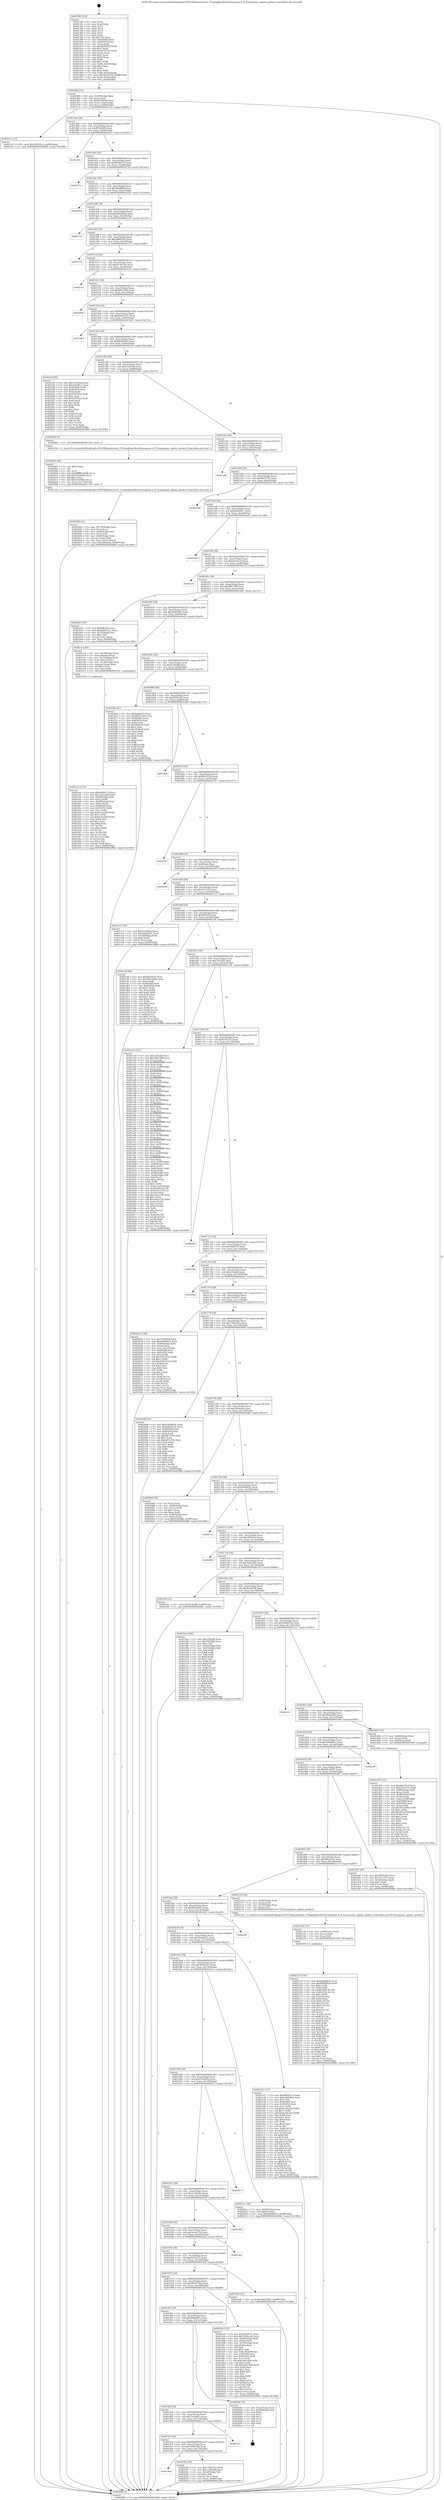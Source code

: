 digraph "0x4013f0" {
  label = "0x4013f0 (/mnt/c/Users/mathe/Desktop/tcc/POCII/binaries/extr_FFmpeglibavfilterframequeue.h_ff_framequeue_update_peeked_Final-ollvm.out::main(0))"
  labelloc = "t"
  node[shape=record]

  Entry [label="",width=0.3,height=0.3,shape=circle,fillcolor=black,style=filled]
  "0x401464" [label="{
     0x401464 [32]\l
     | [instrs]\l
     &nbsp;&nbsp;0x401464 \<+6\>: mov -0x98(%rbp),%eax\l
     &nbsp;&nbsp;0x40146a \<+2\>: mov %eax,%ecx\l
     &nbsp;&nbsp;0x40146c \<+6\>: sub $0x8b58d0a4,%ecx\l
     &nbsp;&nbsp;0x401472 \<+6\>: mov %eax,-0xac(%rbp)\l
     &nbsp;&nbsp;0x401478 \<+6\>: mov %ecx,-0xb0(%rbp)\l
     &nbsp;&nbsp;0x40147e \<+6\>: je 00000000004021e5 \<main+0xdf5\>\l
  }"]
  "0x4021e5" [label="{
     0x4021e5 [15]\l
     | [instrs]\l
     &nbsp;&nbsp;0x4021e5 \<+10\>: movl $0x569595c3,-0x98(%rbp)\l
     &nbsp;&nbsp;0x4021ef \<+5\>: jmp 000000000040288b \<main+0x149b\>\l
  }"]
  "0x401484" [label="{
     0x401484 [28]\l
     | [instrs]\l
     &nbsp;&nbsp;0x401484 \<+5\>: jmp 0000000000401489 \<main+0x99\>\l
     &nbsp;&nbsp;0x401489 \<+6\>: mov -0xac(%rbp),%eax\l
     &nbsp;&nbsp;0x40148f \<+5\>: sub $0x8f7e83d0,%eax\l
     &nbsp;&nbsp;0x401494 \<+6\>: mov %eax,-0xb4(%rbp)\l
     &nbsp;&nbsp;0x40149a \<+6\>: je 0000000000402455 \<main+0x1065\>\l
  }"]
  Exit [label="",width=0.3,height=0.3,shape=circle,fillcolor=black,style=filled,peripheries=2]
  "0x402455" [label="{
     0x402455\l
  }", style=dashed]
  "0x4014a0" [label="{
     0x4014a0 [28]\l
     | [instrs]\l
     &nbsp;&nbsp;0x4014a0 \<+5\>: jmp 00000000004014a5 \<main+0xb5\>\l
     &nbsp;&nbsp;0x4014a5 \<+6\>: mov -0xac(%rbp),%eax\l
     &nbsp;&nbsp;0x4014ab \<+5\>: sub $0x9958d714,%eax\l
     &nbsp;&nbsp;0x4014b0 \<+6\>: mov %eax,-0xb8(%rbp)\l
     &nbsp;&nbsp;0x4014b6 \<+6\>: je 000000000040273a \<main+0x134a\>\l
  }"]
  "0x402155" [label="{
     0x402155 [144]\l
     | [instrs]\l
     &nbsp;&nbsp;0x402155 \<+5\>: mov $0xa26a865b,%ecx\l
     &nbsp;&nbsp;0x40215a \<+5\>: mov $0x8b58d0a4,%edx\l
     &nbsp;&nbsp;0x40215f \<+3\>: mov $0x1,%r8b\l
     &nbsp;&nbsp;0x402162 \<+3\>: xor %r9d,%r9d\l
     &nbsp;&nbsp;0x402165 \<+8\>: mov 0x405068,%r10d\l
     &nbsp;&nbsp;0x40216d \<+8\>: mov 0x405054,%r11d\l
     &nbsp;&nbsp;0x402175 \<+4\>: sub $0x1,%r9d\l
     &nbsp;&nbsp;0x402179 \<+3\>: mov %r10d,%ebx\l
     &nbsp;&nbsp;0x40217c \<+3\>: add %r9d,%ebx\l
     &nbsp;&nbsp;0x40217f \<+4\>: imul %ebx,%r10d\l
     &nbsp;&nbsp;0x402183 \<+4\>: and $0x1,%r10d\l
     &nbsp;&nbsp;0x402187 \<+4\>: cmp $0x0,%r10d\l
     &nbsp;&nbsp;0x40218b \<+4\>: sete %r14b\l
     &nbsp;&nbsp;0x40218f \<+4\>: cmp $0xa,%r11d\l
     &nbsp;&nbsp;0x402193 \<+4\>: setl %r15b\l
     &nbsp;&nbsp;0x402197 \<+3\>: mov %r14b,%r12b\l
     &nbsp;&nbsp;0x40219a \<+4\>: xor $0xff,%r12b\l
     &nbsp;&nbsp;0x40219e \<+3\>: mov %r15b,%r13b\l
     &nbsp;&nbsp;0x4021a1 \<+4\>: xor $0xff,%r13b\l
     &nbsp;&nbsp;0x4021a5 \<+4\>: xor $0x0,%r8b\l
     &nbsp;&nbsp;0x4021a9 \<+3\>: mov %r12b,%al\l
     &nbsp;&nbsp;0x4021ac \<+2\>: and $0x0,%al\l
     &nbsp;&nbsp;0x4021ae \<+3\>: and %r8b,%r14b\l
     &nbsp;&nbsp;0x4021b1 \<+3\>: mov %r13b,%sil\l
     &nbsp;&nbsp;0x4021b4 \<+4\>: and $0x0,%sil\l
     &nbsp;&nbsp;0x4021b8 \<+3\>: and %r8b,%r15b\l
     &nbsp;&nbsp;0x4021bb \<+3\>: or %r14b,%al\l
     &nbsp;&nbsp;0x4021be \<+3\>: or %r15b,%sil\l
     &nbsp;&nbsp;0x4021c1 \<+3\>: xor %sil,%al\l
     &nbsp;&nbsp;0x4021c4 \<+3\>: or %r13b,%r12b\l
     &nbsp;&nbsp;0x4021c7 \<+4\>: xor $0xff,%r12b\l
     &nbsp;&nbsp;0x4021cb \<+4\>: or $0x0,%r8b\l
     &nbsp;&nbsp;0x4021cf \<+3\>: and %r8b,%r12b\l
     &nbsp;&nbsp;0x4021d2 \<+3\>: or %r12b,%al\l
     &nbsp;&nbsp;0x4021d5 \<+2\>: test $0x1,%al\l
     &nbsp;&nbsp;0x4021d7 \<+3\>: cmovne %edx,%ecx\l
     &nbsp;&nbsp;0x4021da \<+6\>: mov %ecx,-0x98(%rbp)\l
     &nbsp;&nbsp;0x4021e0 \<+5\>: jmp 000000000040288b \<main+0x149b\>\l
  }"]
  "0x40273a" [label="{
     0x40273a\l
  }", style=dashed]
  "0x4014bc" [label="{
     0x4014bc [28]\l
     | [instrs]\l
     &nbsp;&nbsp;0x4014bc \<+5\>: jmp 00000000004014c1 \<main+0xd1\>\l
     &nbsp;&nbsp;0x4014c1 \<+6\>: mov -0xac(%rbp),%eax\l
     &nbsp;&nbsp;0x4014c7 \<+5\>: sub $0x9eeff869,%eax\l
     &nbsp;&nbsp;0x4014cc \<+6\>: mov %eax,-0xbc(%rbp)\l
     &nbsp;&nbsp;0x4014d2 \<+6\>: je 0000000000402820 \<main+0x1430\>\l
  }"]
  "0x402146" [label="{
     0x402146 [15]\l
     | [instrs]\l
     &nbsp;&nbsp;0x402146 \<+4\>: mov -0x68(%rbp),%rax\l
     &nbsp;&nbsp;0x40214a \<+3\>: mov (%rax),%rax\l
     &nbsp;&nbsp;0x40214d \<+3\>: mov %rax,%rdi\l
     &nbsp;&nbsp;0x402150 \<+5\>: call 0000000000401030 \<free@plt\>\l
     | [calls]\l
     &nbsp;&nbsp;0x401030 \{1\} (unknown)\l
  }"]
  "0x402820" [label="{
     0x402820\l
  }", style=dashed]
  "0x4014d8" [label="{
     0x4014d8 [28]\l
     | [instrs]\l
     &nbsp;&nbsp;0x4014d8 \<+5\>: jmp 00000000004014dd \<main+0xed\>\l
     &nbsp;&nbsp;0x4014dd \<+6\>: mov -0xac(%rbp),%eax\l
     &nbsp;&nbsp;0x4014e3 \<+5\>: sub $0xa26a865b,%eax\l
     &nbsp;&nbsp;0x4014e8 \<+6\>: mov %eax,-0xc0(%rbp)\l
     &nbsp;&nbsp;0x4014ee \<+6\>: je 00000000004027a7 \<main+0x13b7\>\l
  }"]
  "0x40208d" [label="{
     0x40208d [41]\l
     | [instrs]\l
     &nbsp;&nbsp;0x40208d \<+6\>: mov -0x178(%rbp),%ecx\l
     &nbsp;&nbsp;0x402093 \<+3\>: imul %eax,%ecx\l
     &nbsp;&nbsp;0x402096 \<+4\>: mov -0x68(%rbp),%rsi\l
     &nbsp;&nbsp;0x40209a \<+3\>: mov (%rsi),%rsi\l
     &nbsp;&nbsp;0x40209d \<+4\>: mov -0x60(%rbp),%rdi\l
     &nbsp;&nbsp;0x4020a1 \<+3\>: movslq (%rdi),%rdi\l
     &nbsp;&nbsp;0x4020a4 \<+3\>: mov %ecx,(%rsi,%rdi,4)\l
     &nbsp;&nbsp;0x4020a7 \<+10\>: movl $0x2bfebcba,-0x98(%rbp)\l
     &nbsp;&nbsp;0x4020b1 \<+5\>: jmp 000000000040288b \<main+0x149b\>\l
  }"]
  "0x4027a7" [label="{
     0x4027a7\l
  }", style=dashed]
  "0x4014f4" [label="{
     0x4014f4 [28]\l
     | [instrs]\l
     &nbsp;&nbsp;0x4014f4 \<+5\>: jmp 00000000004014f9 \<main+0x109\>\l
     &nbsp;&nbsp;0x4014f9 \<+6\>: mov -0xac(%rbp),%eax\l
     &nbsp;&nbsp;0x4014ff \<+5\>: sub $0xa49ebc9d,%eax\l
     &nbsp;&nbsp;0x401504 \<+6\>: mov %eax,-0xc4(%rbp)\l
     &nbsp;&nbsp;0x40150a \<+6\>: je 000000000040237f \<main+0xf8f\>\l
  }"]
  "0x402065" [label="{
     0x402065 [40]\l
     | [instrs]\l
     &nbsp;&nbsp;0x402065 \<+5\>: mov $0x2,%ecx\l
     &nbsp;&nbsp;0x40206a \<+1\>: cltd\l
     &nbsp;&nbsp;0x40206b \<+2\>: idiv %ecx\l
     &nbsp;&nbsp;0x40206d \<+6\>: imul $0xfffffffe,%edx,%ecx\l
     &nbsp;&nbsp;0x402073 \<+6\>: sub $0x52b50862,%ecx\l
     &nbsp;&nbsp;0x402079 \<+3\>: add $0x1,%ecx\l
     &nbsp;&nbsp;0x40207c \<+6\>: add $0x52b50862,%ecx\l
     &nbsp;&nbsp;0x402082 \<+6\>: mov %ecx,-0x178(%rbp)\l
     &nbsp;&nbsp;0x402088 \<+5\>: call 0000000000401160 \<next_i\>\l
     | [calls]\l
     &nbsp;&nbsp;0x401160 \{1\} (/mnt/c/Users/mathe/Desktop/tcc/POCII/binaries/extr_FFmpeglibavfilterframequeue.h_ff_framequeue_update_peeked_Final-ollvm.out::next_i)\l
  }"]
  "0x40237f" [label="{
     0x40237f\l
  }", style=dashed]
  "0x401510" [label="{
     0x401510 [28]\l
     | [instrs]\l
     &nbsp;&nbsp;0x401510 \<+5\>: jmp 0000000000401515 \<main+0x125\>\l
     &nbsp;&nbsp;0x401515 \<+6\>: mov -0xac(%rbp),%eax\l
     &nbsp;&nbsp;0x40151b \<+5\>: sub $0xa578e76e,%eax\l
     &nbsp;&nbsp;0x401520 \<+6\>: mov %eax,-0xc8(%rbp)\l
     &nbsp;&nbsp;0x401526 \<+6\>: je 000000000040231c \<main+0xf2c\>\l
  }"]
  "0x4019e0" [label="{
     0x4019e0\l
  }", style=dashed]
  "0x40231c" [label="{
     0x40231c\l
  }", style=dashed]
  "0x40152c" [label="{
     0x40152c [28]\l
     | [instrs]\l
     &nbsp;&nbsp;0x40152c \<+5\>: jmp 0000000000401531 \<main+0x141\>\l
     &nbsp;&nbsp;0x401531 \<+6\>: mov -0xac(%rbp),%eax\l
     &nbsp;&nbsp;0x401537 \<+5\>: sub $0xb4f27b02,%eax\l
     &nbsp;&nbsp;0x40153c \<+6\>: mov %eax,-0xcc(%rbp)\l
     &nbsp;&nbsp;0x401542 \<+6\>: je 0000000000402842 \<main+0x1452\>\l
  }"]
  "0x402042" [label="{
     0x402042 [30]\l
     | [instrs]\l
     &nbsp;&nbsp;0x402042 \<+5\>: mov $0x13db101a,%eax\l
     &nbsp;&nbsp;0x402047 \<+5\>: mov $0xc1205efb,%ecx\l
     &nbsp;&nbsp;0x40204c \<+3\>: mov -0x2d(%rbp),%dl\l
     &nbsp;&nbsp;0x40204f \<+3\>: test $0x1,%dl\l
     &nbsp;&nbsp;0x402052 \<+3\>: cmovne %ecx,%eax\l
     &nbsp;&nbsp;0x402055 \<+6\>: mov %eax,-0x98(%rbp)\l
     &nbsp;&nbsp;0x40205b \<+5\>: jmp 000000000040288b \<main+0x149b\>\l
  }"]
  "0x402842" [label="{
     0x402842\l
  }", style=dashed]
  "0x401548" [label="{
     0x401548 [28]\l
     | [instrs]\l
     &nbsp;&nbsp;0x401548 \<+5\>: jmp 000000000040154d \<main+0x15d\>\l
     &nbsp;&nbsp;0x40154d \<+6\>: mov -0xac(%rbp),%eax\l
     &nbsp;&nbsp;0x401553 \<+5\>: sub $0xbb8e4321,%eax\l
     &nbsp;&nbsp;0x401558 \<+6\>: mov %eax,-0xd0(%rbp)\l
     &nbsp;&nbsp;0x40155e \<+6\>: je 0000000000401bb3 \<main+0x7c3\>\l
  }"]
  "0x4019c4" [label="{
     0x4019c4 [28]\l
     | [instrs]\l
     &nbsp;&nbsp;0x4019c4 \<+5\>: jmp 00000000004019c9 \<main+0x5d9\>\l
     &nbsp;&nbsp;0x4019c9 \<+6\>: mov -0xac(%rbp),%eax\l
     &nbsp;&nbsp;0x4019cf \<+5\>: sub $0x7d98cc6b,%eax\l
     &nbsp;&nbsp;0x4019d4 \<+6\>: mov %eax,-0x174(%rbp)\l
     &nbsp;&nbsp;0x4019da \<+6\>: je 0000000000402042 \<main+0xc52\>\l
  }"]
  "0x401bb3" [label="{
     0x401bb3\l
  }", style=dashed]
  "0x401564" [label="{
     0x401564 [28]\l
     | [instrs]\l
     &nbsp;&nbsp;0x401564 \<+5\>: jmp 0000000000401569 \<main+0x179\>\l
     &nbsp;&nbsp;0x401569 \<+6\>: mov -0xac(%rbp),%eax\l
     &nbsp;&nbsp;0x40156f \<+5\>: sub $0xbbd94920,%eax\l
     &nbsp;&nbsp;0x401574 \<+6\>: mov %eax,-0xd4(%rbp)\l
     &nbsp;&nbsp;0x40157a \<+6\>: je 00000000004025c8 \<main+0x11d8\>\l
  }"]
  "0x401ce1" [label="{
     0x401ce1\l
  }", style=dashed]
  "0x4025c8" [label="{
     0x4025c8 [91]\l
     | [instrs]\l
     &nbsp;&nbsp;0x4025c8 \<+5\>: mov $0x57bc69ef,%eax\l
     &nbsp;&nbsp;0x4025cd \<+5\>: mov $0x12fc9812,%ecx\l
     &nbsp;&nbsp;0x4025d2 \<+7\>: mov 0x405068,%edx\l
     &nbsp;&nbsp;0x4025d9 \<+7\>: mov 0x405054,%esi\l
     &nbsp;&nbsp;0x4025e0 \<+2\>: mov %edx,%edi\l
     &nbsp;&nbsp;0x4025e2 \<+6\>: sub $0x41f392ea,%edi\l
     &nbsp;&nbsp;0x4025e8 \<+3\>: sub $0x1,%edi\l
     &nbsp;&nbsp;0x4025eb \<+6\>: add $0x41f392ea,%edi\l
     &nbsp;&nbsp;0x4025f1 \<+3\>: imul %edi,%edx\l
     &nbsp;&nbsp;0x4025f4 \<+3\>: and $0x1,%edx\l
     &nbsp;&nbsp;0x4025f7 \<+3\>: cmp $0x0,%edx\l
     &nbsp;&nbsp;0x4025fa \<+4\>: sete %r8b\l
     &nbsp;&nbsp;0x4025fe \<+3\>: cmp $0xa,%esi\l
     &nbsp;&nbsp;0x402601 \<+4\>: setl %r9b\l
     &nbsp;&nbsp;0x402605 \<+3\>: mov %r8b,%r10b\l
     &nbsp;&nbsp;0x402608 \<+3\>: and %r9b,%r10b\l
     &nbsp;&nbsp;0x40260b \<+3\>: xor %r9b,%r8b\l
     &nbsp;&nbsp;0x40260e \<+3\>: or %r8b,%r10b\l
     &nbsp;&nbsp;0x402611 \<+4\>: test $0x1,%r10b\l
     &nbsp;&nbsp;0x402615 \<+3\>: cmovne %ecx,%eax\l
     &nbsp;&nbsp;0x402618 \<+6\>: mov %eax,-0x98(%rbp)\l
     &nbsp;&nbsp;0x40261e \<+5\>: jmp 000000000040288b \<main+0x149b\>\l
  }"]
  "0x401580" [label="{
     0x401580 [28]\l
     | [instrs]\l
     &nbsp;&nbsp;0x401580 \<+5\>: jmp 0000000000401585 \<main+0x195\>\l
     &nbsp;&nbsp;0x401585 \<+6\>: mov -0xac(%rbp),%eax\l
     &nbsp;&nbsp;0x40158b \<+5\>: sub $0xc1205efb,%eax\l
     &nbsp;&nbsp;0x401590 \<+6\>: mov %eax,-0xd8(%rbp)\l
     &nbsp;&nbsp;0x401596 \<+6\>: je 0000000000402060 \<main+0xc70\>\l
  }"]
  "0x4019a8" [label="{
     0x4019a8 [28]\l
     | [instrs]\l
     &nbsp;&nbsp;0x4019a8 \<+5\>: jmp 00000000004019ad \<main+0x5bd\>\l
     &nbsp;&nbsp;0x4019ad \<+6\>: mov -0xac(%rbp),%eax\l
     &nbsp;&nbsp;0x4019b3 \<+5\>: sub $0x7a19ed15,%eax\l
     &nbsp;&nbsp;0x4019b8 \<+6\>: mov %eax,-0x170(%rbp)\l
     &nbsp;&nbsp;0x4019be \<+6\>: je 0000000000401ce1 \<main+0x8f1\>\l
  }"]
  "0x402060" [label="{
     0x402060 [5]\l
     | [instrs]\l
     &nbsp;&nbsp;0x402060 \<+5\>: call 0000000000401160 \<next_i\>\l
     | [calls]\l
     &nbsp;&nbsp;0x401160 \{1\} (/mnt/c/Users/mathe/Desktop/tcc/POCII/binaries/extr_FFmpeglibavfilterframequeue.h_ff_framequeue_update_peeked_Final-ollvm.out::next_i)\l
  }"]
  "0x40159c" [label="{
     0x40159c [28]\l
     | [instrs]\l
     &nbsp;&nbsp;0x40159c \<+5\>: jmp 00000000004015a1 \<main+0x1b1\>\l
     &nbsp;&nbsp;0x4015a1 \<+6\>: mov -0xac(%rbp),%eax\l
     &nbsp;&nbsp;0x4015a7 \<+5\>: sub $0xc13e2fa3,%eax\l
     &nbsp;&nbsp;0x4015ac \<+6\>: mov %eax,-0xdc(%rbp)\l
     &nbsp;&nbsp;0x4015b2 \<+6\>: je 000000000040224f \<main+0xe5f\>\l
  }"]
  "0x40268f" [label="{
     0x40268f [18]\l
     | [instrs]\l
     &nbsp;&nbsp;0x40268f \<+3\>: mov -0x2c(%rbp),%eax\l
     &nbsp;&nbsp;0x402692 \<+4\>: lea -0x28(%rbp),%rsp\l
     &nbsp;&nbsp;0x402696 \<+1\>: pop %rbx\l
     &nbsp;&nbsp;0x402697 \<+2\>: pop %r12\l
     &nbsp;&nbsp;0x402699 \<+2\>: pop %r13\l
     &nbsp;&nbsp;0x40269b \<+2\>: pop %r14\l
     &nbsp;&nbsp;0x40269d \<+2\>: pop %r15\l
     &nbsp;&nbsp;0x40269f \<+1\>: pop %rbp\l
     &nbsp;&nbsp;0x4026a0 \<+1\>: ret\l
  }"]
  "0x40224f" [label="{
     0x40224f\l
  }", style=dashed]
  "0x4015b8" [label="{
     0x4015b8 [28]\l
     | [instrs]\l
     &nbsp;&nbsp;0x4015b8 \<+5\>: jmp 00000000004015bd \<main+0x1cd\>\l
     &nbsp;&nbsp;0x4015bd \<+6\>: mov -0xac(%rbp),%eax\l
     &nbsp;&nbsp;0x4015c3 \<+5\>: sub $0xdbe7b7f1,%eax\l
     &nbsp;&nbsp;0x4015c8 \<+6\>: mov %eax,-0xe0(%rbp)\l
     &nbsp;&nbsp;0x4015ce \<+6\>: je 00000000004027d8 \<main+0x13e8\>\l
  }"]
  "0x40198c" [label="{
     0x40198c [28]\l
     | [instrs]\l
     &nbsp;&nbsp;0x40198c \<+5\>: jmp 0000000000401991 \<main+0x5a1\>\l
     &nbsp;&nbsp;0x401991 \<+6\>: mov -0xac(%rbp),%eax\l
     &nbsp;&nbsp;0x401997 \<+5\>: sub $0x696bb815,%eax\l
     &nbsp;&nbsp;0x40199c \<+6\>: mov %eax,-0x16c(%rbp)\l
     &nbsp;&nbsp;0x4019a2 \<+6\>: je 000000000040268f \<main+0x129f\>\l
  }"]
  "0x4027d8" [label="{
     0x4027d8\l
  }", style=dashed]
  "0x4015d4" [label="{
     0x4015d4 [28]\l
     | [instrs]\l
     &nbsp;&nbsp;0x4015d4 \<+5\>: jmp 00000000004015d9 \<main+0x1e9\>\l
     &nbsp;&nbsp;0x4015d9 \<+6\>: mov -0xac(%rbp),%eax\l
     &nbsp;&nbsp;0x4015df \<+5\>: sub $0xde8284c1,%eax\l
     &nbsp;&nbsp;0x4015e4 \<+6\>: mov %eax,-0xe4(%rbp)\l
     &nbsp;&nbsp;0x4015ea \<+6\>: je 00000000004026e6 \<main+0x12f6\>\l
  }"]
  "0x401fc8" [label="{
     0x401fc8 [122]\l
     | [instrs]\l
     &nbsp;&nbsp;0x401fc8 \<+5\>: mov $0xbdd5875,%eax\l
     &nbsp;&nbsp;0x401fcd \<+5\>: mov $0x7d98cc6b,%ecx\l
     &nbsp;&nbsp;0x401fd2 \<+4\>: mov -0x60(%rbp),%rdx\l
     &nbsp;&nbsp;0x401fd6 \<+2\>: mov (%rdx),%esi\l
     &nbsp;&nbsp;0x401fd8 \<+4\>: mov -0x70(%rbp),%rdx\l
     &nbsp;&nbsp;0x401fdc \<+2\>: cmp (%rdx),%esi\l
     &nbsp;&nbsp;0x401fde \<+4\>: setl %dil\l
     &nbsp;&nbsp;0x401fe2 \<+4\>: and $0x1,%dil\l
     &nbsp;&nbsp;0x401fe6 \<+4\>: mov %dil,-0x2d(%rbp)\l
     &nbsp;&nbsp;0x401fea \<+7\>: mov 0x405068,%esi\l
     &nbsp;&nbsp;0x401ff1 \<+8\>: mov 0x405054,%r8d\l
     &nbsp;&nbsp;0x401ff9 \<+3\>: mov %esi,%r9d\l
     &nbsp;&nbsp;0x401ffc \<+7\>: sub $0x5e811b9f,%r9d\l
     &nbsp;&nbsp;0x402003 \<+4\>: sub $0x1,%r9d\l
     &nbsp;&nbsp;0x402007 \<+7\>: add $0x5e811b9f,%r9d\l
     &nbsp;&nbsp;0x40200e \<+4\>: imul %r9d,%esi\l
     &nbsp;&nbsp;0x402012 \<+3\>: and $0x1,%esi\l
     &nbsp;&nbsp;0x402015 \<+3\>: cmp $0x0,%esi\l
     &nbsp;&nbsp;0x402018 \<+4\>: sete %dil\l
     &nbsp;&nbsp;0x40201c \<+4\>: cmp $0xa,%r8d\l
     &nbsp;&nbsp;0x402020 \<+4\>: setl %r10b\l
     &nbsp;&nbsp;0x402024 \<+3\>: mov %dil,%r11b\l
     &nbsp;&nbsp;0x402027 \<+3\>: and %r10b,%r11b\l
     &nbsp;&nbsp;0x40202a \<+3\>: xor %r10b,%dil\l
     &nbsp;&nbsp;0x40202d \<+3\>: or %dil,%r11b\l
     &nbsp;&nbsp;0x402030 \<+4\>: test $0x1,%r11b\l
     &nbsp;&nbsp;0x402034 \<+3\>: cmovne %ecx,%eax\l
     &nbsp;&nbsp;0x402037 \<+6\>: mov %eax,-0x98(%rbp)\l
     &nbsp;&nbsp;0x40203d \<+5\>: jmp 000000000040288b \<main+0x149b\>\l
  }"]
  "0x4026e6" [label="{
     0x4026e6\l
  }", style=dashed]
  "0x4015f0" [label="{
     0x4015f0 [28]\l
     | [instrs]\l
     &nbsp;&nbsp;0x4015f0 \<+5\>: jmp 00000000004015f5 \<main+0x205\>\l
     &nbsp;&nbsp;0x4015f5 \<+6\>: mov -0xac(%rbp),%eax\l
     &nbsp;&nbsp;0x4015fb \<+5\>: sub $0xdee9c2c8,%eax\l
     &nbsp;&nbsp;0x401600 \<+6\>: mov %eax,-0xe8(%rbp)\l
     &nbsp;&nbsp;0x401606 \<+6\>: je 00000000004021f4 \<main+0xe04\>\l
  }"]
  "0x401eec" [label="{
     0x401eec [114]\l
     | [instrs]\l
     &nbsp;&nbsp;0x401eec \<+5\>: mov $0x9958d714,%ecx\l
     &nbsp;&nbsp;0x401ef1 \<+5\>: mov $0x3af3cdb9,%edx\l
     &nbsp;&nbsp;0x401ef6 \<+4\>: mov -0x68(%rbp),%rdi\l
     &nbsp;&nbsp;0x401efa \<+3\>: mov %rax,(%rdi)\l
     &nbsp;&nbsp;0x401efd \<+4\>: mov -0x60(%rbp),%rax\l
     &nbsp;&nbsp;0x401f01 \<+6\>: movl $0x0,(%rax)\l
     &nbsp;&nbsp;0x401f07 \<+7\>: mov 0x405068,%esi\l
     &nbsp;&nbsp;0x401f0e \<+8\>: mov 0x405054,%r8d\l
     &nbsp;&nbsp;0x401f16 \<+3\>: mov %esi,%r9d\l
     &nbsp;&nbsp;0x401f19 \<+7\>: add $0xfa7ea0d0,%r9d\l
     &nbsp;&nbsp;0x401f20 \<+4\>: sub $0x1,%r9d\l
     &nbsp;&nbsp;0x401f24 \<+7\>: sub $0xfa7ea0d0,%r9d\l
     &nbsp;&nbsp;0x401f2b \<+4\>: imul %r9d,%esi\l
     &nbsp;&nbsp;0x401f2f \<+3\>: and $0x1,%esi\l
     &nbsp;&nbsp;0x401f32 \<+3\>: cmp $0x0,%esi\l
     &nbsp;&nbsp;0x401f35 \<+4\>: sete %r10b\l
     &nbsp;&nbsp;0x401f39 \<+4\>: cmp $0xa,%r8d\l
     &nbsp;&nbsp;0x401f3d \<+4\>: setl %r11b\l
     &nbsp;&nbsp;0x401f41 \<+3\>: mov %r10b,%bl\l
     &nbsp;&nbsp;0x401f44 \<+3\>: and %r11b,%bl\l
     &nbsp;&nbsp;0x401f47 \<+3\>: xor %r11b,%r10b\l
     &nbsp;&nbsp;0x401f4a \<+3\>: or %r10b,%bl\l
     &nbsp;&nbsp;0x401f4d \<+3\>: test $0x1,%bl\l
     &nbsp;&nbsp;0x401f50 \<+3\>: cmovne %edx,%ecx\l
     &nbsp;&nbsp;0x401f53 \<+6\>: mov %ecx,-0x98(%rbp)\l
     &nbsp;&nbsp;0x401f59 \<+5\>: jmp 000000000040288b \<main+0x149b\>\l
  }"]
  "0x4021f4" [label="{
     0x4021f4\l
  }", style=dashed]
  "0x40160c" [label="{
     0x40160c [28]\l
     | [instrs]\l
     &nbsp;&nbsp;0x40160c \<+5\>: jmp 0000000000401611 \<main+0x221\>\l
     &nbsp;&nbsp;0x401611 \<+6\>: mov -0xac(%rbp),%eax\l
     &nbsp;&nbsp;0x401617 \<+5\>: sub $0xdf811f00,%eax\l
     &nbsp;&nbsp;0x40161c \<+6\>: mov %eax,-0xec(%rbp)\l
     &nbsp;&nbsp;0x401622 \<+6\>: je 0000000000401b95 \<main+0x7a5\>\l
  }"]
  "0x401970" [label="{
     0x401970 [28]\l
     | [instrs]\l
     &nbsp;&nbsp;0x401970 \<+5\>: jmp 0000000000401975 \<main+0x585\>\l
     &nbsp;&nbsp;0x401975 \<+6\>: mov -0xac(%rbp),%eax\l
     &nbsp;&nbsp;0x40197b \<+5\>: sub $0x66927369,%eax\l
     &nbsp;&nbsp;0x401980 \<+6\>: mov %eax,-0x168(%rbp)\l
     &nbsp;&nbsp;0x401986 \<+6\>: je 0000000000401fc8 \<main+0xbd8\>\l
  }"]
  "0x401b95" [label="{
     0x401b95 [30]\l
     | [instrs]\l
     &nbsp;&nbsp;0x401b95 \<+5\>: mov $0x6ff2249,%eax\l
     &nbsp;&nbsp;0x401b9a \<+5\>: mov $0xbb8e4321,%ecx\l
     &nbsp;&nbsp;0x401b9f \<+3\>: mov -0x35(%rbp),%dl\l
     &nbsp;&nbsp;0x401ba2 \<+3\>: test $0x1,%dl\l
     &nbsp;&nbsp;0x401ba5 \<+3\>: cmovne %ecx,%eax\l
     &nbsp;&nbsp;0x401ba8 \<+6\>: mov %eax,-0x98(%rbp)\l
     &nbsp;&nbsp;0x401bae \<+5\>: jmp 000000000040288b \<main+0x149b\>\l
  }"]
  "0x401628" [label="{
     0x401628 [28]\l
     | [instrs]\l
     &nbsp;&nbsp;0x401628 \<+5\>: jmp 000000000040162d \<main+0x23d\>\l
     &nbsp;&nbsp;0x40162d \<+6\>: mov -0xac(%rbp),%eax\l
     &nbsp;&nbsp;0x401633 \<+5\>: sub $0xe4d4984b,%eax\l
     &nbsp;&nbsp;0x401638 \<+6\>: mov %eax,-0xf0(%rbp)\l
     &nbsp;&nbsp;0x40163e \<+6\>: je 0000000000401ec4 \<main+0xad4\>\l
  }"]
  "0x401dc8" [label="{
     0x401dc8 [15]\l
     | [instrs]\l
     &nbsp;&nbsp;0x401dc8 \<+10\>: movl $0x4bb34487,-0x98(%rbp)\l
     &nbsp;&nbsp;0x401dd2 \<+5\>: jmp 000000000040288b \<main+0x149b\>\l
  }"]
  "0x401ec4" [label="{
     0x401ec4 [40]\l
     | [instrs]\l
     &nbsp;&nbsp;0x401ec4 \<+4\>: mov -0x78(%rbp),%rax\l
     &nbsp;&nbsp;0x401ec8 \<+7\>: movq $0x64,(%rax)\l
     &nbsp;&nbsp;0x401ecf \<+4\>: mov -0x70(%rbp),%rax\l
     &nbsp;&nbsp;0x401ed3 \<+6\>: movl $0x1,(%rax)\l
     &nbsp;&nbsp;0x401ed9 \<+4\>: mov -0x70(%rbp),%rax\l
     &nbsp;&nbsp;0x401edd \<+3\>: movslq (%rax),%rax\l
     &nbsp;&nbsp;0x401ee0 \<+4\>: shl $0x2,%rax\l
     &nbsp;&nbsp;0x401ee4 \<+3\>: mov %rax,%rdi\l
     &nbsp;&nbsp;0x401ee7 \<+5\>: call 0000000000401050 \<malloc@plt\>\l
     | [calls]\l
     &nbsp;&nbsp;0x401050 \{1\} (unknown)\l
  }"]
  "0x401644" [label="{
     0x401644 [28]\l
     | [instrs]\l
     &nbsp;&nbsp;0x401644 \<+5\>: jmp 0000000000401649 \<main+0x259\>\l
     &nbsp;&nbsp;0x401649 \<+6\>: mov -0xac(%rbp),%eax\l
     &nbsp;&nbsp;0x40164f \<+5\>: sub $0xf1e8cf88,%eax\l
     &nbsp;&nbsp;0x401654 \<+6\>: mov %eax,-0xf4(%rbp)\l
     &nbsp;&nbsp;0x40165a \<+6\>: je 0000000000401f6d \<main+0xb7d\>\l
  }"]
  "0x401954" [label="{
     0x401954 [28]\l
     | [instrs]\l
     &nbsp;&nbsp;0x401954 \<+5\>: jmp 0000000000401959 \<main+0x569\>\l
     &nbsp;&nbsp;0x401959 \<+6\>: mov -0xac(%rbp),%eax\l
     &nbsp;&nbsp;0x40195f \<+5\>: sub $0x622f1472,%eax\l
     &nbsp;&nbsp;0x401964 \<+6\>: mov %eax,-0x164(%rbp)\l
     &nbsp;&nbsp;0x40196a \<+6\>: je 0000000000401dc8 \<main+0x9d8\>\l
  }"]
  "0x401f6d" [label="{
     0x401f6d [91]\l
     | [instrs]\l
     &nbsp;&nbsp;0x401f6d \<+5\>: mov $0xbdd5875,%eax\l
     &nbsp;&nbsp;0x401f72 \<+5\>: mov $0x66927369,%ecx\l
     &nbsp;&nbsp;0x401f77 \<+7\>: mov 0x405068,%edx\l
     &nbsp;&nbsp;0x401f7e \<+7\>: mov 0x405054,%esi\l
     &nbsp;&nbsp;0x401f85 \<+2\>: mov %edx,%edi\l
     &nbsp;&nbsp;0x401f87 \<+6\>: sub $0x5f5de19,%edi\l
     &nbsp;&nbsp;0x401f8d \<+3\>: sub $0x1,%edi\l
     &nbsp;&nbsp;0x401f90 \<+6\>: add $0x5f5de19,%edi\l
     &nbsp;&nbsp;0x401f96 \<+3\>: imul %edi,%edx\l
     &nbsp;&nbsp;0x401f99 \<+3\>: and $0x1,%edx\l
     &nbsp;&nbsp;0x401f9c \<+3\>: cmp $0x0,%edx\l
     &nbsp;&nbsp;0x401f9f \<+4\>: sete %r8b\l
     &nbsp;&nbsp;0x401fa3 \<+3\>: cmp $0xa,%esi\l
     &nbsp;&nbsp;0x401fa6 \<+4\>: setl %r9b\l
     &nbsp;&nbsp;0x401faa \<+3\>: mov %r8b,%r10b\l
     &nbsp;&nbsp;0x401fad \<+3\>: and %r9b,%r10b\l
     &nbsp;&nbsp;0x401fb0 \<+3\>: xor %r9b,%r8b\l
     &nbsp;&nbsp;0x401fb3 \<+3\>: or %r8b,%r10b\l
     &nbsp;&nbsp;0x401fb6 \<+4\>: test $0x1,%r10b\l
     &nbsp;&nbsp;0x401fba \<+3\>: cmovne %ecx,%eax\l
     &nbsp;&nbsp;0x401fbd \<+6\>: mov %eax,-0x98(%rbp)\l
     &nbsp;&nbsp;0x401fc3 \<+5\>: jmp 000000000040288b \<main+0x149b\>\l
  }"]
  "0x401660" [label="{
     0x401660 [28]\l
     | [instrs]\l
     &nbsp;&nbsp;0x401660 \<+5\>: jmp 0000000000401665 \<main+0x275\>\l
     &nbsp;&nbsp;0x401665 \<+6\>: mov -0xac(%rbp),%eax\l
     &nbsp;&nbsp;0x40166b \<+5\>: sub $0xf30f0c2d,%eax\l
     &nbsp;&nbsp;0x401670 \<+6\>: mov %eax,-0xf8(%rbp)\l
     &nbsp;&nbsp;0x401676 \<+6\>: je 0000000000402464 \<main+0x1074\>\l
  }"]
  "0x4023da" [label="{
     0x4023da\l
  }", style=dashed]
  "0x402464" [label="{
     0x402464\l
  }", style=dashed]
  "0x40167c" [label="{
     0x40167c [28]\l
     | [instrs]\l
     &nbsp;&nbsp;0x40167c \<+5\>: jmp 0000000000401681 \<main+0x291\>\l
     &nbsp;&nbsp;0x401681 \<+6\>: mov -0xac(%rbp),%eax\l
     &nbsp;&nbsp;0x401687 \<+5\>: sub $0xfbb7f52d,%eax\l
     &nbsp;&nbsp;0x40168c \<+6\>: mov %eax,-0xfc(%rbp)\l
     &nbsp;&nbsp;0x401692 \<+6\>: je 0000000000402707 \<main+0x1317\>\l
  }"]
  "0x401938" [label="{
     0x401938 [28]\l
     | [instrs]\l
     &nbsp;&nbsp;0x401938 \<+5\>: jmp 000000000040193d \<main+0x54d\>\l
     &nbsp;&nbsp;0x40193d \<+6\>: mov -0xac(%rbp),%eax\l
     &nbsp;&nbsp;0x401943 \<+5\>: sub $0x5ece4754,%eax\l
     &nbsp;&nbsp;0x401948 \<+6\>: mov %eax,-0x160(%rbp)\l
     &nbsp;&nbsp;0x40194e \<+6\>: je 00000000004023da \<main+0xfea\>\l
  }"]
  "0x402707" [label="{
     0x402707\l
  }", style=dashed]
  "0x401698" [label="{
     0x401698 [28]\l
     | [instrs]\l
     &nbsp;&nbsp;0x401698 \<+5\>: jmp 000000000040169d \<main+0x2ad\>\l
     &nbsp;&nbsp;0x40169d \<+6\>: mov -0xac(%rbp),%eax\l
     &nbsp;&nbsp;0x4016a3 \<+5\>: sub $0x89abe,%eax\l
     &nbsp;&nbsp;0x4016a8 \<+6\>: mov %eax,-0x100(%rbp)\l
     &nbsp;&nbsp;0x4016ae \<+6\>: je 0000000000402598 \<main+0x11a8\>\l
  }"]
  "0x402589" [label="{
     0x402589\l
  }", style=dashed]
  "0x402598" [label="{
     0x402598\l
  }", style=dashed]
  "0x4016b4" [label="{
     0x4016b4 [28]\l
     | [instrs]\l
     &nbsp;&nbsp;0x4016b4 \<+5\>: jmp 00000000004016b9 \<main+0x2c9\>\l
     &nbsp;&nbsp;0x4016b9 \<+6\>: mov -0xac(%rbp),%eax\l
     &nbsp;&nbsp;0x4016bf \<+5\>: sub $0x1b7e791,%eax\l
     &nbsp;&nbsp;0x4016c4 \<+6\>: mov %eax,-0x104(%rbp)\l
     &nbsp;&nbsp;0x4016ca \<+6\>: je 0000000000401e13 \<main+0xa23\>\l
  }"]
  "0x40191c" [label="{
     0x40191c [28]\l
     | [instrs]\l
     &nbsp;&nbsp;0x40191c \<+5\>: jmp 0000000000401921 \<main+0x531\>\l
     &nbsp;&nbsp;0x401921 \<+6\>: mov -0xac(%rbp),%eax\l
     &nbsp;&nbsp;0x401927 \<+5\>: sub $0x5ce850ea,%eax\l
     &nbsp;&nbsp;0x40192c \<+6\>: mov %eax,-0x15c(%rbp)\l
     &nbsp;&nbsp;0x401932 \<+6\>: je 0000000000402589 \<main+0x1199\>\l
  }"]
  "0x401e13" [label="{
     0x401e13 [30]\l
     | [instrs]\l
     &nbsp;&nbsp;0x401e13 \<+5\>: mov $0x5ce850ea,%eax\l
     &nbsp;&nbsp;0x401e18 \<+5\>: mov $0x50d28251,%ecx\l
     &nbsp;&nbsp;0x401e1d \<+3\>: mov -0x34(%rbp),%edx\l
     &nbsp;&nbsp;0x401e20 \<+3\>: cmp $0x0,%edx\l
     &nbsp;&nbsp;0x401e23 \<+3\>: cmove %ecx,%eax\l
     &nbsp;&nbsp;0x401e26 \<+6\>: mov %eax,-0x98(%rbp)\l
     &nbsp;&nbsp;0x401e2c \<+5\>: jmp 000000000040288b \<main+0x149b\>\l
  }"]
  "0x4016d0" [label="{
     0x4016d0 [28]\l
     | [instrs]\l
     &nbsp;&nbsp;0x4016d0 \<+5\>: jmp 00000000004016d5 \<main+0x2e5\>\l
     &nbsp;&nbsp;0x4016d5 \<+6\>: mov -0xac(%rbp),%eax\l
     &nbsp;&nbsp;0x4016db \<+5\>: sub $0x6ff2249,%eax\l
     &nbsp;&nbsp;0x4016e0 \<+6\>: mov %eax,-0x108(%rbp)\l
     &nbsp;&nbsp;0x4016e6 \<+6\>: je 0000000000401cf0 \<main+0x900\>\l
  }"]
  "0x402873" [label="{
     0x402873\l
  }", style=dashed]
  "0x401cf0" [label="{
     0x401cf0 [86]\l
     | [instrs]\l
     &nbsp;&nbsp;0x401cf0 \<+5\>: mov $0xfbb7f52d,%eax\l
     &nbsp;&nbsp;0x401cf5 \<+5\>: mov $0x4063d440,%ecx\l
     &nbsp;&nbsp;0x401cfa \<+2\>: xor %edx,%edx\l
     &nbsp;&nbsp;0x401cfc \<+7\>: mov 0x405068,%esi\l
     &nbsp;&nbsp;0x401d03 \<+7\>: mov 0x405054,%edi\l
     &nbsp;&nbsp;0x401d0a \<+3\>: sub $0x1,%edx\l
     &nbsp;&nbsp;0x401d0d \<+3\>: mov %esi,%r8d\l
     &nbsp;&nbsp;0x401d10 \<+3\>: add %edx,%r8d\l
     &nbsp;&nbsp;0x401d13 \<+4\>: imul %r8d,%esi\l
     &nbsp;&nbsp;0x401d17 \<+3\>: and $0x1,%esi\l
     &nbsp;&nbsp;0x401d1a \<+3\>: cmp $0x0,%esi\l
     &nbsp;&nbsp;0x401d1d \<+4\>: sete %r9b\l
     &nbsp;&nbsp;0x401d21 \<+3\>: cmp $0xa,%edi\l
     &nbsp;&nbsp;0x401d24 \<+4\>: setl %r10b\l
     &nbsp;&nbsp;0x401d28 \<+3\>: mov %r9b,%r11b\l
     &nbsp;&nbsp;0x401d2b \<+3\>: and %r10b,%r11b\l
     &nbsp;&nbsp;0x401d2e \<+3\>: xor %r10b,%r9b\l
     &nbsp;&nbsp;0x401d31 \<+3\>: or %r9b,%r11b\l
     &nbsp;&nbsp;0x401d34 \<+4\>: test $0x1,%r11b\l
     &nbsp;&nbsp;0x401d38 \<+3\>: cmovne %ecx,%eax\l
     &nbsp;&nbsp;0x401d3b \<+6\>: mov %eax,-0x98(%rbp)\l
     &nbsp;&nbsp;0x401d41 \<+5\>: jmp 000000000040288b \<main+0x149b\>\l
  }"]
  "0x4016ec" [label="{
     0x4016ec [28]\l
     | [instrs]\l
     &nbsp;&nbsp;0x4016ec \<+5\>: jmp 00000000004016f1 \<main+0x301\>\l
     &nbsp;&nbsp;0x4016f1 \<+6\>: mov -0xac(%rbp),%eax\l
     &nbsp;&nbsp;0x4016f7 \<+5\>: sub $0x7025df2,%eax\l
     &nbsp;&nbsp;0x4016fc \<+6\>: mov %eax,-0x10c(%rbp)\l
     &nbsp;&nbsp;0x401702 \<+6\>: je 0000000000401a54 \<main+0x664\>\l
  }"]
  "0x401900" [label="{
     0x401900 [28]\l
     | [instrs]\l
     &nbsp;&nbsp;0x401900 \<+5\>: jmp 0000000000401905 \<main+0x515\>\l
     &nbsp;&nbsp;0x401905 \<+6\>: mov -0xac(%rbp),%eax\l
     &nbsp;&nbsp;0x40190b \<+5\>: sub $0x57bc69ef,%eax\l
     &nbsp;&nbsp;0x401910 \<+6\>: mov %eax,-0x158(%rbp)\l
     &nbsp;&nbsp;0x401916 \<+6\>: je 0000000000402873 \<main+0x1483\>\l
  }"]
  "0x401a54" [label="{
     0x401a54 [321]\l
     | [instrs]\l
     &nbsp;&nbsp;0x401a54 \<+5\>: mov $0xe35fa4b,%eax\l
     &nbsp;&nbsp;0x401a59 \<+5\>: mov $0xdf811f00,%ecx\l
     &nbsp;&nbsp;0x401a5e \<+3\>: mov %rsp,%rdx\l
     &nbsp;&nbsp;0x401a61 \<+4\>: add $0xfffffffffffffff0,%rdx\l
     &nbsp;&nbsp;0x401a65 \<+3\>: mov %rdx,%rsp\l
     &nbsp;&nbsp;0x401a68 \<+7\>: mov %rdx,-0x90(%rbp)\l
     &nbsp;&nbsp;0x401a6f \<+3\>: mov %rsp,%rdx\l
     &nbsp;&nbsp;0x401a72 \<+4\>: add $0xfffffffffffffff0,%rdx\l
     &nbsp;&nbsp;0x401a76 \<+3\>: mov %rdx,%rsp\l
     &nbsp;&nbsp;0x401a79 \<+3\>: mov %rsp,%rsi\l
     &nbsp;&nbsp;0x401a7c \<+4\>: add $0xfffffffffffffff0,%rsi\l
     &nbsp;&nbsp;0x401a80 \<+3\>: mov %rsi,%rsp\l
     &nbsp;&nbsp;0x401a83 \<+7\>: mov %rsi,-0x88(%rbp)\l
     &nbsp;&nbsp;0x401a8a \<+3\>: mov %rsp,%rsi\l
     &nbsp;&nbsp;0x401a8d \<+4\>: add $0xfffffffffffffff0,%rsi\l
     &nbsp;&nbsp;0x401a91 \<+3\>: mov %rsi,%rsp\l
     &nbsp;&nbsp;0x401a94 \<+4\>: mov %rsi,-0x80(%rbp)\l
     &nbsp;&nbsp;0x401a98 \<+3\>: mov %rsp,%rsi\l
     &nbsp;&nbsp;0x401a9b \<+4\>: add $0xfffffffffffffff0,%rsi\l
     &nbsp;&nbsp;0x401a9f \<+3\>: mov %rsi,%rsp\l
     &nbsp;&nbsp;0x401aa2 \<+4\>: mov %rsi,-0x78(%rbp)\l
     &nbsp;&nbsp;0x401aa6 \<+3\>: mov %rsp,%rsi\l
     &nbsp;&nbsp;0x401aa9 \<+4\>: add $0xfffffffffffffff0,%rsi\l
     &nbsp;&nbsp;0x401aad \<+3\>: mov %rsi,%rsp\l
     &nbsp;&nbsp;0x401ab0 \<+4\>: mov %rsi,-0x70(%rbp)\l
     &nbsp;&nbsp;0x401ab4 \<+3\>: mov %rsp,%rsi\l
     &nbsp;&nbsp;0x401ab7 \<+4\>: add $0xfffffffffffffff0,%rsi\l
     &nbsp;&nbsp;0x401abb \<+3\>: mov %rsi,%rsp\l
     &nbsp;&nbsp;0x401abe \<+4\>: mov %rsi,-0x68(%rbp)\l
     &nbsp;&nbsp;0x401ac2 \<+3\>: mov %rsp,%rsi\l
     &nbsp;&nbsp;0x401ac5 \<+4\>: add $0xfffffffffffffff0,%rsi\l
     &nbsp;&nbsp;0x401ac9 \<+3\>: mov %rsi,%rsp\l
     &nbsp;&nbsp;0x401acc \<+4\>: mov %rsi,-0x60(%rbp)\l
     &nbsp;&nbsp;0x401ad0 \<+3\>: mov %rsp,%rsi\l
     &nbsp;&nbsp;0x401ad3 \<+4\>: add $0xfffffffffffffff0,%rsi\l
     &nbsp;&nbsp;0x401ad7 \<+3\>: mov %rsi,%rsp\l
     &nbsp;&nbsp;0x401ada \<+4\>: mov %rsi,-0x58(%rbp)\l
     &nbsp;&nbsp;0x401ade \<+3\>: mov %rsp,%rsi\l
     &nbsp;&nbsp;0x401ae1 \<+4\>: add $0xfffffffffffffff0,%rsi\l
     &nbsp;&nbsp;0x401ae5 \<+3\>: mov %rsi,%rsp\l
     &nbsp;&nbsp;0x401ae8 \<+4\>: mov %rsi,-0x50(%rbp)\l
     &nbsp;&nbsp;0x401aec \<+3\>: mov %rsp,%rsi\l
     &nbsp;&nbsp;0x401aef \<+4\>: add $0xfffffffffffffff0,%rsi\l
     &nbsp;&nbsp;0x401af3 \<+3\>: mov %rsi,%rsp\l
     &nbsp;&nbsp;0x401af6 \<+4\>: mov %rsi,-0x48(%rbp)\l
     &nbsp;&nbsp;0x401afa \<+3\>: mov %rsp,%rsi\l
     &nbsp;&nbsp;0x401afd \<+4\>: add $0xfffffffffffffff0,%rsi\l
     &nbsp;&nbsp;0x401b01 \<+3\>: mov %rsi,%rsp\l
     &nbsp;&nbsp;0x401b04 \<+4\>: mov %rsi,-0x40(%rbp)\l
     &nbsp;&nbsp;0x401b08 \<+7\>: mov -0x90(%rbp),%rsi\l
     &nbsp;&nbsp;0x401b0f \<+6\>: movl $0x0,(%rsi)\l
     &nbsp;&nbsp;0x401b15 \<+6\>: mov -0x9c(%rbp),%edi\l
     &nbsp;&nbsp;0x401b1b \<+2\>: mov %edi,(%rdx)\l
     &nbsp;&nbsp;0x401b1d \<+7\>: mov -0x88(%rbp),%rsi\l
     &nbsp;&nbsp;0x401b24 \<+7\>: mov -0xa8(%rbp),%r8\l
     &nbsp;&nbsp;0x401b2b \<+3\>: mov %r8,(%rsi)\l
     &nbsp;&nbsp;0x401b2e \<+3\>: cmpl $0x2,(%rdx)\l
     &nbsp;&nbsp;0x401b31 \<+4\>: setne %r9b\l
     &nbsp;&nbsp;0x401b35 \<+4\>: and $0x1,%r9b\l
     &nbsp;&nbsp;0x401b39 \<+4\>: mov %r9b,-0x35(%rbp)\l
     &nbsp;&nbsp;0x401b3d \<+8\>: mov 0x405068,%r10d\l
     &nbsp;&nbsp;0x401b45 \<+8\>: mov 0x405054,%r11d\l
     &nbsp;&nbsp;0x401b4d \<+3\>: mov %r10d,%ebx\l
     &nbsp;&nbsp;0x401b50 \<+6\>: add $0x546a11fd,%ebx\l
     &nbsp;&nbsp;0x401b56 \<+3\>: sub $0x1,%ebx\l
     &nbsp;&nbsp;0x401b59 \<+6\>: sub $0x546a11fd,%ebx\l
     &nbsp;&nbsp;0x401b5f \<+4\>: imul %ebx,%r10d\l
     &nbsp;&nbsp;0x401b63 \<+4\>: and $0x1,%r10d\l
     &nbsp;&nbsp;0x401b67 \<+4\>: cmp $0x0,%r10d\l
     &nbsp;&nbsp;0x401b6b \<+4\>: sete %r9b\l
     &nbsp;&nbsp;0x401b6f \<+4\>: cmp $0xa,%r11d\l
     &nbsp;&nbsp;0x401b73 \<+4\>: setl %r14b\l
     &nbsp;&nbsp;0x401b77 \<+3\>: mov %r9b,%r15b\l
     &nbsp;&nbsp;0x401b7a \<+3\>: and %r14b,%r15b\l
     &nbsp;&nbsp;0x401b7d \<+3\>: xor %r14b,%r9b\l
     &nbsp;&nbsp;0x401b80 \<+3\>: or %r9b,%r15b\l
     &nbsp;&nbsp;0x401b83 \<+4\>: test $0x1,%r15b\l
     &nbsp;&nbsp;0x401b87 \<+3\>: cmovne %ecx,%eax\l
     &nbsp;&nbsp;0x401b8a \<+6\>: mov %eax,-0x98(%rbp)\l
     &nbsp;&nbsp;0x401b90 \<+5\>: jmp 000000000040288b \<main+0x149b\>\l
  }"]
  "0x401708" [label="{
     0x401708 [28]\l
     | [instrs]\l
     &nbsp;&nbsp;0x401708 \<+5\>: jmp 000000000040170d \<main+0x31d\>\l
     &nbsp;&nbsp;0x40170d \<+6\>: mov -0xac(%rbp),%eax\l
     &nbsp;&nbsp;0x401713 \<+5\>: sub $0xb3472e5,%eax\l
     &nbsp;&nbsp;0x401718 \<+6\>: mov %eax,-0x110(%rbp)\l
     &nbsp;&nbsp;0x40171e \<+6\>: je 00000000004022e9 \<main+0xef9\>\l
  }"]
  "0x4025ac" [label="{
     0x4025ac [28]\l
     | [instrs]\l
     &nbsp;&nbsp;0x4025ac \<+7\>: mov -0x90(%rbp),%rax\l
     &nbsp;&nbsp;0x4025b3 \<+6\>: movl $0x0,(%rax)\l
     &nbsp;&nbsp;0x4025b9 \<+10\>: movl $0xbbd94920,-0x98(%rbp)\l
     &nbsp;&nbsp;0x4025c3 \<+5\>: jmp 000000000040288b \<main+0x149b\>\l
  }"]
  "0x4022e9" [label="{
     0x4022e9\l
  }", style=dashed]
  "0x401724" [label="{
     0x401724 [28]\l
     | [instrs]\l
     &nbsp;&nbsp;0x401724 \<+5\>: jmp 0000000000401729 \<main+0x339\>\l
     &nbsp;&nbsp;0x401729 \<+6\>: mov -0xac(%rbp),%eax\l
     &nbsp;&nbsp;0x40172f \<+5\>: sub $0xbdd5875,%eax\l
     &nbsp;&nbsp;0x401734 \<+6\>: mov %eax,-0x114(%rbp)\l
     &nbsp;&nbsp;0x40173a \<+6\>: je 0000000000402782 \<main+0x1392\>\l
  }"]
  "0x4018e4" [label="{
     0x4018e4 [28]\l
     | [instrs]\l
     &nbsp;&nbsp;0x4018e4 \<+5\>: jmp 00000000004018e9 \<main+0x4f9\>\l
     &nbsp;&nbsp;0x4018e9 \<+6\>: mov -0xac(%rbp),%eax\l
     &nbsp;&nbsp;0x4018ef \<+5\>: sub $0x569595c3,%eax\l
     &nbsp;&nbsp;0x4018f4 \<+6\>: mov %eax,-0x154(%rbp)\l
     &nbsp;&nbsp;0x4018fa \<+6\>: je 00000000004025ac \<main+0x11bc\>\l
  }"]
  "0x402782" [label="{
     0x402782\l
  }", style=dashed]
  "0x401740" [label="{
     0x401740 [28]\l
     | [instrs]\l
     &nbsp;&nbsp;0x401740 \<+5\>: jmp 0000000000401745 \<main+0x355\>\l
     &nbsp;&nbsp;0x401745 \<+6\>: mov -0xac(%rbp),%eax\l
     &nbsp;&nbsp;0x40174b \<+5\>: sub $0xe35fa4b,%eax\l
     &nbsp;&nbsp;0x401750 \<+6\>: mov %eax,-0x118(%rbp)\l
     &nbsp;&nbsp;0x401756 \<+6\>: je 00000000004026a1 \<main+0x12b1\>\l
  }"]
  "0x401e31" [label="{
     0x401e31 [147]\l
     | [instrs]\l
     &nbsp;&nbsp;0x401e31 \<+5\>: mov $0x9958d714,%eax\l
     &nbsp;&nbsp;0x401e36 \<+5\>: mov $0xe4d4984b,%ecx\l
     &nbsp;&nbsp;0x401e3b \<+2\>: mov $0x1,%dl\l
     &nbsp;&nbsp;0x401e3d \<+7\>: mov 0x405068,%esi\l
     &nbsp;&nbsp;0x401e44 \<+7\>: mov 0x405054,%edi\l
     &nbsp;&nbsp;0x401e4b \<+3\>: mov %esi,%r8d\l
     &nbsp;&nbsp;0x401e4e \<+7\>: sub $0x6ce9a262,%r8d\l
     &nbsp;&nbsp;0x401e55 \<+4\>: sub $0x1,%r8d\l
     &nbsp;&nbsp;0x401e59 \<+7\>: add $0x6ce9a262,%r8d\l
     &nbsp;&nbsp;0x401e60 \<+4\>: imul %r8d,%esi\l
     &nbsp;&nbsp;0x401e64 \<+3\>: and $0x1,%esi\l
     &nbsp;&nbsp;0x401e67 \<+3\>: cmp $0x0,%esi\l
     &nbsp;&nbsp;0x401e6a \<+4\>: sete %r9b\l
     &nbsp;&nbsp;0x401e6e \<+3\>: cmp $0xa,%edi\l
     &nbsp;&nbsp;0x401e71 \<+4\>: setl %r10b\l
     &nbsp;&nbsp;0x401e75 \<+3\>: mov %r9b,%r11b\l
     &nbsp;&nbsp;0x401e78 \<+4\>: xor $0xff,%r11b\l
     &nbsp;&nbsp;0x401e7c \<+3\>: mov %r10b,%bl\l
     &nbsp;&nbsp;0x401e7f \<+3\>: xor $0xff,%bl\l
     &nbsp;&nbsp;0x401e82 \<+3\>: xor $0x0,%dl\l
     &nbsp;&nbsp;0x401e85 \<+3\>: mov %r11b,%r14b\l
     &nbsp;&nbsp;0x401e88 \<+4\>: and $0x0,%r14b\l
     &nbsp;&nbsp;0x401e8c \<+3\>: and %dl,%r9b\l
     &nbsp;&nbsp;0x401e8f \<+3\>: mov %bl,%r15b\l
     &nbsp;&nbsp;0x401e92 \<+4\>: and $0x0,%r15b\l
     &nbsp;&nbsp;0x401e96 \<+3\>: and %dl,%r10b\l
     &nbsp;&nbsp;0x401e99 \<+3\>: or %r9b,%r14b\l
     &nbsp;&nbsp;0x401e9c \<+3\>: or %r10b,%r15b\l
     &nbsp;&nbsp;0x401e9f \<+3\>: xor %r15b,%r14b\l
     &nbsp;&nbsp;0x401ea2 \<+3\>: or %bl,%r11b\l
     &nbsp;&nbsp;0x401ea5 \<+4\>: xor $0xff,%r11b\l
     &nbsp;&nbsp;0x401ea9 \<+3\>: or $0x0,%dl\l
     &nbsp;&nbsp;0x401eac \<+3\>: and %dl,%r11b\l
     &nbsp;&nbsp;0x401eaf \<+3\>: or %r11b,%r14b\l
     &nbsp;&nbsp;0x401eb2 \<+4\>: test $0x1,%r14b\l
     &nbsp;&nbsp;0x401eb6 \<+3\>: cmovne %ecx,%eax\l
     &nbsp;&nbsp;0x401eb9 \<+6\>: mov %eax,-0x98(%rbp)\l
     &nbsp;&nbsp;0x401ebf \<+5\>: jmp 000000000040288b \<main+0x149b\>\l
  }"]
  "0x4026a1" [label="{
     0x4026a1\l
  }", style=dashed]
  "0x40175c" [label="{
     0x40175c [28]\l
     | [instrs]\l
     &nbsp;&nbsp;0x40175c \<+5\>: jmp 0000000000401761 \<main+0x371\>\l
     &nbsp;&nbsp;0x401761 \<+6\>: mov -0xac(%rbp),%eax\l
     &nbsp;&nbsp;0x401767 \<+5\>: sub $0x12fc9812,%eax\l
     &nbsp;&nbsp;0x40176c \<+6\>: mov %eax,-0x11c(%rbp)\l
     &nbsp;&nbsp;0x401772 \<+6\>: je 0000000000402623 \<main+0x1233\>\l
  }"]
  "0x4018c8" [label="{
     0x4018c8 [28]\l
     | [instrs]\l
     &nbsp;&nbsp;0x4018c8 \<+5\>: jmp 00000000004018cd \<main+0x4dd\>\l
     &nbsp;&nbsp;0x4018cd \<+6\>: mov -0xac(%rbp),%eax\l
     &nbsp;&nbsp;0x4018d3 \<+5\>: sub $0x50d28251,%eax\l
     &nbsp;&nbsp;0x4018d8 \<+6\>: mov %eax,-0x150(%rbp)\l
     &nbsp;&nbsp;0x4018de \<+6\>: je 0000000000401e31 \<main+0xa41\>\l
  }"]
  "0x402623" [label="{
     0x402623 [108]\l
     | [instrs]\l
     &nbsp;&nbsp;0x402623 \<+5\>: mov $0x57bc69ef,%eax\l
     &nbsp;&nbsp;0x402628 \<+5\>: mov $0x696bb815,%ecx\l
     &nbsp;&nbsp;0x40262d \<+7\>: mov -0x90(%rbp),%rdx\l
     &nbsp;&nbsp;0x402634 \<+2\>: mov (%rdx),%esi\l
     &nbsp;&nbsp;0x402636 \<+3\>: mov %esi,-0x2c(%rbp)\l
     &nbsp;&nbsp;0x402639 \<+7\>: mov 0x405068,%esi\l
     &nbsp;&nbsp;0x402640 \<+7\>: mov 0x405054,%edi\l
     &nbsp;&nbsp;0x402647 \<+3\>: mov %esi,%r8d\l
     &nbsp;&nbsp;0x40264a \<+7\>: sub $0x25431b22,%r8d\l
     &nbsp;&nbsp;0x402651 \<+4\>: sub $0x1,%r8d\l
     &nbsp;&nbsp;0x402655 \<+7\>: add $0x25431b22,%r8d\l
     &nbsp;&nbsp;0x40265c \<+4\>: imul %r8d,%esi\l
     &nbsp;&nbsp;0x402660 \<+3\>: and $0x1,%esi\l
     &nbsp;&nbsp;0x402663 \<+3\>: cmp $0x0,%esi\l
     &nbsp;&nbsp;0x402666 \<+4\>: sete %r9b\l
     &nbsp;&nbsp;0x40266a \<+3\>: cmp $0xa,%edi\l
     &nbsp;&nbsp;0x40266d \<+4\>: setl %r10b\l
     &nbsp;&nbsp;0x402671 \<+3\>: mov %r9b,%r11b\l
     &nbsp;&nbsp;0x402674 \<+3\>: and %r10b,%r11b\l
     &nbsp;&nbsp;0x402677 \<+3\>: xor %r10b,%r9b\l
     &nbsp;&nbsp;0x40267a \<+3\>: or %r9b,%r11b\l
     &nbsp;&nbsp;0x40267d \<+4\>: test $0x1,%r11b\l
     &nbsp;&nbsp;0x402681 \<+3\>: cmovne %ecx,%eax\l
     &nbsp;&nbsp;0x402684 \<+6\>: mov %eax,-0x98(%rbp)\l
     &nbsp;&nbsp;0x40268a \<+5\>: jmp 000000000040288b \<main+0x149b\>\l
  }"]
  "0x401778" [label="{
     0x401778 [28]\l
     | [instrs]\l
     &nbsp;&nbsp;0x401778 \<+5\>: jmp 000000000040177d \<main+0x38d\>\l
     &nbsp;&nbsp;0x40177d \<+6\>: mov -0xac(%rbp),%eax\l
     &nbsp;&nbsp;0x401783 \<+5\>: sub $0x13db101a,%eax\l
     &nbsp;&nbsp;0x401788 \<+6\>: mov %eax,-0x120(%rbp)\l
     &nbsp;&nbsp;0x40178e \<+6\>: je 00000000004020d8 \<main+0xce8\>\l
  }"]
  "0x401df5" [label="{
     0x401df5\l
  }", style=dashed]
  "0x4020d8" [label="{
     0x4020d8 [91]\l
     | [instrs]\l
     &nbsp;&nbsp;0x4020d8 \<+5\>: mov $0xa26a865b,%eax\l
     &nbsp;&nbsp;0x4020dd \<+5\>: mov $0x4d6e81d1,%ecx\l
     &nbsp;&nbsp;0x4020e2 \<+7\>: mov 0x405068,%edx\l
     &nbsp;&nbsp;0x4020e9 \<+7\>: mov 0x405054,%esi\l
     &nbsp;&nbsp;0x4020f0 \<+2\>: mov %edx,%edi\l
     &nbsp;&nbsp;0x4020f2 \<+6\>: sub $0xbf07c47b,%edi\l
     &nbsp;&nbsp;0x4020f8 \<+3\>: sub $0x1,%edi\l
     &nbsp;&nbsp;0x4020fb \<+6\>: add $0xbf07c47b,%edi\l
     &nbsp;&nbsp;0x402101 \<+3\>: imul %edi,%edx\l
     &nbsp;&nbsp;0x402104 \<+3\>: and $0x1,%edx\l
     &nbsp;&nbsp;0x402107 \<+3\>: cmp $0x0,%edx\l
     &nbsp;&nbsp;0x40210a \<+4\>: sete %r8b\l
     &nbsp;&nbsp;0x40210e \<+3\>: cmp $0xa,%esi\l
     &nbsp;&nbsp;0x402111 \<+4\>: setl %r9b\l
     &nbsp;&nbsp;0x402115 \<+3\>: mov %r8b,%r10b\l
     &nbsp;&nbsp;0x402118 \<+3\>: and %r9b,%r10b\l
     &nbsp;&nbsp;0x40211b \<+3\>: xor %r9b,%r8b\l
     &nbsp;&nbsp;0x40211e \<+3\>: or %r8b,%r10b\l
     &nbsp;&nbsp;0x402121 \<+4\>: test $0x1,%r10b\l
     &nbsp;&nbsp;0x402125 \<+3\>: cmovne %ecx,%eax\l
     &nbsp;&nbsp;0x402128 \<+6\>: mov %eax,-0x98(%rbp)\l
     &nbsp;&nbsp;0x40212e \<+5\>: jmp 000000000040288b \<main+0x149b\>\l
  }"]
  "0x401794" [label="{
     0x401794 [28]\l
     | [instrs]\l
     &nbsp;&nbsp;0x401794 \<+5\>: jmp 0000000000401799 \<main+0x3a9\>\l
     &nbsp;&nbsp;0x401799 \<+6\>: mov -0xac(%rbp),%eax\l
     &nbsp;&nbsp;0x40179f \<+5\>: sub $0x2bfebcba,%eax\l
     &nbsp;&nbsp;0x4017a4 \<+6\>: mov %eax,-0x124(%rbp)\l
     &nbsp;&nbsp;0x4017aa \<+6\>: je 00000000004020b6 \<main+0xcc6\>\l
  }"]
  "0x4018ac" [label="{
     0x4018ac [28]\l
     | [instrs]\l
     &nbsp;&nbsp;0x4018ac \<+5\>: jmp 00000000004018b1 \<main+0x4c1\>\l
     &nbsp;&nbsp;0x4018b1 \<+6\>: mov -0xac(%rbp),%eax\l
     &nbsp;&nbsp;0x4018b7 \<+5\>: sub $0x4f636e92,%eax\l
     &nbsp;&nbsp;0x4018bc \<+6\>: mov %eax,-0x14c(%rbp)\l
     &nbsp;&nbsp;0x4018c2 \<+6\>: je 0000000000401df5 \<main+0xa05\>\l
  }"]
  "0x4020b6" [label="{
     0x4020b6 [34]\l
     | [instrs]\l
     &nbsp;&nbsp;0x4020b6 \<+2\>: xor %eax,%eax\l
     &nbsp;&nbsp;0x4020b8 \<+4\>: mov -0x60(%rbp),%rcx\l
     &nbsp;&nbsp;0x4020bc \<+2\>: mov (%rcx),%edx\l
     &nbsp;&nbsp;0x4020be \<+3\>: sub $0x1,%eax\l
     &nbsp;&nbsp;0x4020c1 \<+2\>: sub %eax,%edx\l
     &nbsp;&nbsp;0x4020c3 \<+4\>: mov -0x60(%rbp),%rcx\l
     &nbsp;&nbsp;0x4020c7 \<+2\>: mov %edx,(%rcx)\l
     &nbsp;&nbsp;0x4020c9 \<+10\>: movl $0xf1e8cf88,-0x98(%rbp)\l
     &nbsp;&nbsp;0x4020d3 \<+5\>: jmp 000000000040288b \<main+0x149b\>\l
  }"]
  "0x4017b0" [label="{
     0x4017b0 [28]\l
     | [instrs]\l
     &nbsp;&nbsp;0x4017b0 \<+5\>: jmp 00000000004017b5 \<main+0x3c5\>\l
     &nbsp;&nbsp;0x4017b5 \<+6\>: mov -0xac(%rbp),%eax\l
     &nbsp;&nbsp;0x4017bb \<+5\>: sub $0x2f186926,%eax\l
     &nbsp;&nbsp;0x4017c0 \<+6\>: mov %eax,-0x128(%rbp)\l
     &nbsp;&nbsp;0x4017c6 \<+6\>: je 000000000040257a \<main+0x118a\>\l
  }"]
  "0x402133" [label="{
     0x402133 [19]\l
     | [instrs]\l
     &nbsp;&nbsp;0x402133 \<+4\>: mov -0x68(%rbp),%rax\l
     &nbsp;&nbsp;0x402137 \<+3\>: mov (%rax),%rdi\l
     &nbsp;&nbsp;0x40213a \<+4\>: mov -0x78(%rbp),%rax\l
     &nbsp;&nbsp;0x40213e \<+3\>: mov (%rax),%rsi\l
     &nbsp;&nbsp;0x402141 \<+5\>: call 00000000004013e0 \<ff_framequeue_update_peeked\>\l
     | [calls]\l
     &nbsp;&nbsp;0x4013e0 \{1\} (/mnt/c/Users/mathe/Desktop/tcc/POCII/binaries/extr_FFmpeglibavfilterframequeue.h_ff_framequeue_update_peeked_Final-ollvm.out::ff_framequeue_update_peeked)\l
  }"]
  "0x40257a" [label="{
     0x40257a\l
  }", style=dashed]
  "0x4017cc" [label="{
     0x4017cc [28]\l
     | [instrs]\l
     &nbsp;&nbsp;0x4017cc \<+5\>: jmp 00000000004017d1 \<main+0x3e1\>\l
     &nbsp;&nbsp;0x4017d1 \<+6\>: mov -0xac(%rbp),%eax\l
     &nbsp;&nbsp;0x4017d7 \<+5\>: sub $0x2f661fce,%eax\l
     &nbsp;&nbsp;0x4017dc \<+6\>: mov %eax,-0x12c(%rbp)\l
     &nbsp;&nbsp;0x4017e2 \<+6\>: je 00000000004024bf \<main+0x10cf\>\l
  }"]
  "0x401890" [label="{
     0x401890 [28]\l
     | [instrs]\l
     &nbsp;&nbsp;0x401890 \<+5\>: jmp 0000000000401895 \<main+0x4a5\>\l
     &nbsp;&nbsp;0x401895 \<+6\>: mov -0xac(%rbp),%eax\l
     &nbsp;&nbsp;0x40189b \<+5\>: sub $0x4d6e81d1,%eax\l
     &nbsp;&nbsp;0x4018a0 \<+6\>: mov %eax,-0x148(%rbp)\l
     &nbsp;&nbsp;0x4018a6 \<+6\>: je 0000000000402133 \<main+0xd43\>\l
  }"]
  "0x4024bf" [label="{
     0x4024bf\l
  }", style=dashed]
  "0x4017e8" [label="{
     0x4017e8 [28]\l
     | [instrs]\l
     &nbsp;&nbsp;0x4017e8 \<+5\>: jmp 00000000004017ed \<main+0x3fd\>\l
     &nbsp;&nbsp;0x4017ed \<+6\>: mov -0xac(%rbp),%eax\l
     &nbsp;&nbsp;0x4017f3 \<+5\>: sub $0x3af3cdb9,%eax\l
     &nbsp;&nbsp;0x4017f8 \<+6\>: mov %eax,-0x130(%rbp)\l
     &nbsp;&nbsp;0x4017fe \<+6\>: je 0000000000401f5e \<main+0xb6e\>\l
  }"]
  "0x401dd7" [label="{
     0x401dd7 [30]\l
     | [instrs]\l
     &nbsp;&nbsp;0x401dd7 \<+5\>: mov $0x4f636e92,%eax\l
     &nbsp;&nbsp;0x401ddc \<+5\>: mov $0x1b7e791,%ecx\l
     &nbsp;&nbsp;0x401de1 \<+3\>: mov -0x34(%rbp),%edx\l
     &nbsp;&nbsp;0x401de4 \<+3\>: cmp $0x1,%edx\l
     &nbsp;&nbsp;0x401de7 \<+3\>: cmovl %ecx,%eax\l
     &nbsp;&nbsp;0x401dea \<+6\>: mov %eax,-0x98(%rbp)\l
     &nbsp;&nbsp;0x401df0 \<+5\>: jmp 000000000040288b \<main+0x149b\>\l
  }"]
  "0x401f5e" [label="{
     0x401f5e [15]\l
     | [instrs]\l
     &nbsp;&nbsp;0x401f5e \<+10\>: movl $0xf1e8cf88,-0x98(%rbp)\l
     &nbsp;&nbsp;0x401f68 \<+5\>: jmp 000000000040288b \<main+0x149b\>\l
  }"]
  "0x401804" [label="{
     0x401804 [28]\l
     | [instrs]\l
     &nbsp;&nbsp;0x401804 \<+5\>: jmp 0000000000401809 \<main+0x419\>\l
     &nbsp;&nbsp;0x401809 \<+6\>: mov -0xac(%rbp),%eax\l
     &nbsp;&nbsp;0x40180f \<+5\>: sub $0x3b1d47f8,%eax\l
     &nbsp;&nbsp;0x401814 \<+6\>: mov %eax,-0x134(%rbp)\l
     &nbsp;&nbsp;0x40181a \<+6\>: je 00000000004019ea \<main+0x5fa\>\l
  }"]
  "0x401874" [label="{
     0x401874 [28]\l
     | [instrs]\l
     &nbsp;&nbsp;0x401874 \<+5\>: jmp 0000000000401879 \<main+0x489\>\l
     &nbsp;&nbsp;0x401879 \<+6\>: mov -0xac(%rbp),%eax\l
     &nbsp;&nbsp;0x40187f \<+5\>: sub $0x4bb34487,%eax\l
     &nbsp;&nbsp;0x401884 \<+6\>: mov %eax,-0x144(%rbp)\l
     &nbsp;&nbsp;0x40188a \<+6\>: je 0000000000401dd7 \<main+0x9e7\>\l
  }"]
  "0x4019ea" [label="{
     0x4019ea [106]\l
     | [instrs]\l
     &nbsp;&nbsp;0x4019ea \<+5\>: mov $0xe35fa4b,%eax\l
     &nbsp;&nbsp;0x4019ef \<+5\>: mov $0x7025df2,%ecx\l
     &nbsp;&nbsp;0x4019f4 \<+2\>: mov $0x1,%dl\l
     &nbsp;&nbsp;0x4019f6 \<+7\>: mov -0x92(%rbp),%sil\l
     &nbsp;&nbsp;0x4019fd \<+7\>: mov -0x91(%rbp),%dil\l
     &nbsp;&nbsp;0x401a04 \<+3\>: mov %sil,%r8b\l
     &nbsp;&nbsp;0x401a07 \<+4\>: xor $0xff,%r8b\l
     &nbsp;&nbsp;0x401a0b \<+3\>: mov %dil,%r9b\l
     &nbsp;&nbsp;0x401a0e \<+4\>: xor $0xff,%r9b\l
     &nbsp;&nbsp;0x401a12 \<+3\>: xor $0x1,%dl\l
     &nbsp;&nbsp;0x401a15 \<+3\>: mov %r8b,%r10b\l
     &nbsp;&nbsp;0x401a18 \<+4\>: and $0xff,%r10b\l
     &nbsp;&nbsp;0x401a1c \<+3\>: and %dl,%sil\l
     &nbsp;&nbsp;0x401a1f \<+3\>: mov %r9b,%r11b\l
     &nbsp;&nbsp;0x401a22 \<+4\>: and $0xff,%r11b\l
     &nbsp;&nbsp;0x401a26 \<+3\>: and %dl,%dil\l
     &nbsp;&nbsp;0x401a29 \<+3\>: or %sil,%r10b\l
     &nbsp;&nbsp;0x401a2c \<+3\>: or %dil,%r11b\l
     &nbsp;&nbsp;0x401a2f \<+3\>: xor %r11b,%r10b\l
     &nbsp;&nbsp;0x401a32 \<+3\>: or %r9b,%r8b\l
     &nbsp;&nbsp;0x401a35 \<+4\>: xor $0xff,%r8b\l
     &nbsp;&nbsp;0x401a39 \<+3\>: or $0x1,%dl\l
     &nbsp;&nbsp;0x401a3c \<+3\>: and %dl,%r8b\l
     &nbsp;&nbsp;0x401a3f \<+3\>: or %r8b,%r10b\l
     &nbsp;&nbsp;0x401a42 \<+4\>: test $0x1,%r10b\l
     &nbsp;&nbsp;0x401a46 \<+3\>: cmovne %ecx,%eax\l
     &nbsp;&nbsp;0x401a49 \<+6\>: mov %eax,-0x98(%rbp)\l
     &nbsp;&nbsp;0x401a4f \<+5\>: jmp 000000000040288b \<main+0x149b\>\l
  }"]
  "0x401820" [label="{
     0x401820 [28]\l
     | [instrs]\l
     &nbsp;&nbsp;0x401820 \<+5\>: jmp 0000000000401825 \<main+0x435\>\l
     &nbsp;&nbsp;0x401825 \<+6\>: mov -0xac(%rbp),%eax\l
     &nbsp;&nbsp;0x40182b \<+5\>: sub $0x3d48b76a,%eax\l
     &nbsp;&nbsp;0x401830 \<+6\>: mov %eax,-0x138(%rbp)\l
     &nbsp;&nbsp;0x401836 \<+6\>: je 0000000000401c3c \<main+0x84c\>\l
  }"]
  "0x40288b" [label="{
     0x40288b [5]\l
     | [instrs]\l
     &nbsp;&nbsp;0x40288b \<+5\>: jmp 0000000000401464 \<main+0x74\>\l
  }"]
  "0x4013f0" [label="{
     0x4013f0 [116]\l
     | [instrs]\l
     &nbsp;&nbsp;0x4013f0 \<+1\>: push %rbp\l
     &nbsp;&nbsp;0x4013f1 \<+3\>: mov %rsp,%rbp\l
     &nbsp;&nbsp;0x4013f4 \<+2\>: push %r15\l
     &nbsp;&nbsp;0x4013f6 \<+2\>: push %r14\l
     &nbsp;&nbsp;0x4013f8 \<+2\>: push %r13\l
     &nbsp;&nbsp;0x4013fa \<+2\>: push %r12\l
     &nbsp;&nbsp;0x4013fc \<+1\>: push %rbx\l
     &nbsp;&nbsp;0x4013fd \<+7\>: sub $0x178,%rsp\l
     &nbsp;&nbsp;0x401404 \<+7\>: mov 0x405068,%eax\l
     &nbsp;&nbsp;0x40140b \<+7\>: mov 0x405054,%ecx\l
     &nbsp;&nbsp;0x401412 \<+2\>: mov %eax,%edx\l
     &nbsp;&nbsp;0x401414 \<+6\>: sub $0xa83d15f2,%edx\l
     &nbsp;&nbsp;0x40141a \<+3\>: sub $0x1,%edx\l
     &nbsp;&nbsp;0x40141d \<+6\>: add $0xa83d15f2,%edx\l
     &nbsp;&nbsp;0x401423 \<+3\>: imul %edx,%eax\l
     &nbsp;&nbsp;0x401426 \<+3\>: and $0x1,%eax\l
     &nbsp;&nbsp;0x401429 \<+3\>: cmp $0x0,%eax\l
     &nbsp;&nbsp;0x40142c \<+4\>: sete %r8b\l
     &nbsp;&nbsp;0x401430 \<+4\>: and $0x1,%r8b\l
     &nbsp;&nbsp;0x401434 \<+7\>: mov %r8b,-0x92(%rbp)\l
     &nbsp;&nbsp;0x40143b \<+3\>: cmp $0xa,%ecx\l
     &nbsp;&nbsp;0x40143e \<+4\>: setl %r8b\l
     &nbsp;&nbsp;0x401442 \<+4\>: and $0x1,%r8b\l
     &nbsp;&nbsp;0x401446 \<+7\>: mov %r8b,-0x91(%rbp)\l
     &nbsp;&nbsp;0x40144d \<+10\>: movl $0x3b1d47f8,-0x98(%rbp)\l
     &nbsp;&nbsp;0x401457 \<+6\>: mov %edi,-0x9c(%rbp)\l
     &nbsp;&nbsp;0x40145d \<+7\>: mov %rsi,-0xa8(%rbp)\l
  }"]
  "0x4022f8" [label="{
     0x4022f8\l
  }", style=dashed]
  "0x401d59" [label="{
     0x401d59 [111]\l
     | [instrs]\l
     &nbsp;&nbsp;0x401d59 \<+5\>: mov $0xfbb7f52d,%ecx\l
     &nbsp;&nbsp;0x401d5e \<+5\>: mov $0x622f1472,%edx\l
     &nbsp;&nbsp;0x401d63 \<+4\>: mov -0x80(%rbp),%rdi\l
     &nbsp;&nbsp;0x401d67 \<+2\>: mov %eax,(%rdi)\l
     &nbsp;&nbsp;0x401d69 \<+4\>: mov -0x80(%rbp),%rdi\l
     &nbsp;&nbsp;0x401d6d \<+2\>: mov (%rdi),%eax\l
     &nbsp;&nbsp;0x401d6f \<+3\>: mov %eax,-0x34(%rbp)\l
     &nbsp;&nbsp;0x401d72 \<+7\>: mov 0x405068,%eax\l
     &nbsp;&nbsp;0x401d79 \<+7\>: mov 0x405054,%esi\l
     &nbsp;&nbsp;0x401d80 \<+3\>: mov %eax,%r8d\l
     &nbsp;&nbsp;0x401d83 \<+7\>: sub $0x353cc90d,%r8d\l
     &nbsp;&nbsp;0x401d8a \<+4\>: sub $0x1,%r8d\l
     &nbsp;&nbsp;0x401d8e \<+7\>: add $0x353cc90d,%r8d\l
     &nbsp;&nbsp;0x401d95 \<+4\>: imul %r8d,%eax\l
     &nbsp;&nbsp;0x401d99 \<+3\>: and $0x1,%eax\l
     &nbsp;&nbsp;0x401d9c \<+3\>: cmp $0x0,%eax\l
     &nbsp;&nbsp;0x401d9f \<+4\>: sete %r9b\l
     &nbsp;&nbsp;0x401da3 \<+3\>: cmp $0xa,%esi\l
     &nbsp;&nbsp;0x401da6 \<+4\>: setl %r10b\l
     &nbsp;&nbsp;0x401daa \<+3\>: mov %r9b,%r11b\l
     &nbsp;&nbsp;0x401dad \<+3\>: and %r10b,%r11b\l
     &nbsp;&nbsp;0x401db0 \<+3\>: xor %r10b,%r9b\l
     &nbsp;&nbsp;0x401db3 \<+3\>: or %r9b,%r11b\l
     &nbsp;&nbsp;0x401db6 \<+4\>: test $0x1,%r11b\l
     &nbsp;&nbsp;0x401dba \<+3\>: cmovne %edx,%ecx\l
     &nbsp;&nbsp;0x401dbd \<+6\>: mov %ecx,-0x98(%rbp)\l
     &nbsp;&nbsp;0x401dc3 \<+5\>: jmp 000000000040288b \<main+0x149b\>\l
  }"]
  "0x401c3c" [label="{
     0x401c3c\l
  }", style=dashed]
  "0x40183c" [label="{
     0x40183c [28]\l
     | [instrs]\l
     &nbsp;&nbsp;0x40183c \<+5\>: jmp 0000000000401841 \<main+0x451\>\l
     &nbsp;&nbsp;0x401841 \<+6\>: mov -0xac(%rbp),%eax\l
     &nbsp;&nbsp;0x401847 \<+5\>: sub $0x4063d440,%eax\l
     &nbsp;&nbsp;0x40184c \<+6\>: mov %eax,-0x13c(%rbp)\l
     &nbsp;&nbsp;0x401852 \<+6\>: je 0000000000401d46 \<main+0x956\>\l
  }"]
  "0x401858" [label="{
     0x401858 [28]\l
     | [instrs]\l
     &nbsp;&nbsp;0x401858 \<+5\>: jmp 000000000040185d \<main+0x46d\>\l
     &nbsp;&nbsp;0x40185d \<+6\>: mov -0xac(%rbp),%eax\l
     &nbsp;&nbsp;0x401863 \<+5\>: sub $0x48b9d81c,%eax\l
     &nbsp;&nbsp;0x401868 \<+6\>: mov %eax,-0x140(%rbp)\l
     &nbsp;&nbsp;0x40186e \<+6\>: je 00000000004022f8 \<main+0xf08\>\l
  }"]
  "0x401d46" [label="{
     0x401d46 [19]\l
     | [instrs]\l
     &nbsp;&nbsp;0x401d46 \<+7\>: mov -0x88(%rbp),%rax\l
     &nbsp;&nbsp;0x401d4d \<+3\>: mov (%rax),%rax\l
     &nbsp;&nbsp;0x401d50 \<+4\>: mov 0x8(%rax),%rdi\l
     &nbsp;&nbsp;0x401d54 \<+5\>: call 0000000000401060 \<atoi@plt\>\l
     | [calls]\l
     &nbsp;&nbsp;0x401060 \{1\} (unknown)\l
  }"]
  Entry -> "0x4013f0" [label=" 1"]
  "0x401464" -> "0x4021e5" [label=" 1"]
  "0x401464" -> "0x401484" [label=" 25"]
  "0x40268f" -> Exit [label=" 1"]
  "0x401484" -> "0x402455" [label=" 0"]
  "0x401484" -> "0x4014a0" [label=" 25"]
  "0x402623" -> "0x40288b" [label=" 1"]
  "0x4014a0" -> "0x40273a" [label=" 0"]
  "0x4014a0" -> "0x4014bc" [label=" 25"]
  "0x4025c8" -> "0x40288b" [label=" 1"]
  "0x4014bc" -> "0x402820" [label=" 0"]
  "0x4014bc" -> "0x4014d8" [label=" 25"]
  "0x4025ac" -> "0x40288b" [label=" 1"]
  "0x4014d8" -> "0x4027a7" [label=" 0"]
  "0x4014d8" -> "0x4014f4" [label=" 25"]
  "0x4021e5" -> "0x40288b" [label=" 1"]
  "0x4014f4" -> "0x40237f" [label=" 0"]
  "0x4014f4" -> "0x401510" [label=" 25"]
  "0x402155" -> "0x40288b" [label=" 1"]
  "0x401510" -> "0x40231c" [label=" 0"]
  "0x401510" -> "0x40152c" [label=" 25"]
  "0x402146" -> "0x402155" [label=" 1"]
  "0x40152c" -> "0x402842" [label=" 0"]
  "0x40152c" -> "0x401548" [label=" 25"]
  "0x402133" -> "0x402146" [label=" 1"]
  "0x401548" -> "0x401bb3" [label=" 0"]
  "0x401548" -> "0x401564" [label=" 25"]
  "0x4020b6" -> "0x40288b" [label=" 1"]
  "0x401564" -> "0x4025c8" [label=" 1"]
  "0x401564" -> "0x401580" [label=" 24"]
  "0x40208d" -> "0x40288b" [label=" 1"]
  "0x401580" -> "0x402060" [label=" 1"]
  "0x401580" -> "0x40159c" [label=" 23"]
  "0x402060" -> "0x402065" [label=" 1"]
  "0x40159c" -> "0x40224f" [label=" 0"]
  "0x40159c" -> "0x4015b8" [label=" 23"]
  "0x402042" -> "0x40288b" [label=" 2"]
  "0x4015b8" -> "0x4027d8" [label=" 0"]
  "0x4015b8" -> "0x4015d4" [label=" 23"]
  "0x4019c4" -> "0x402042" [label=" 2"]
  "0x4015d4" -> "0x4026e6" [label=" 0"]
  "0x4015d4" -> "0x4015f0" [label=" 23"]
  "0x4020d8" -> "0x40288b" [label=" 1"]
  "0x4015f0" -> "0x4021f4" [label=" 0"]
  "0x4015f0" -> "0x40160c" [label=" 23"]
  "0x4019a8" -> "0x401ce1" [label=" 0"]
  "0x40160c" -> "0x401b95" [label=" 1"]
  "0x40160c" -> "0x401628" [label=" 22"]
  "0x402065" -> "0x40208d" [label=" 1"]
  "0x401628" -> "0x401ec4" [label=" 1"]
  "0x401628" -> "0x401644" [label=" 21"]
  "0x40198c" -> "0x4019a8" [label=" 2"]
  "0x401644" -> "0x401f6d" [label=" 2"]
  "0x401644" -> "0x401660" [label=" 19"]
  "0x4019c4" -> "0x4019e0" [label=" 0"]
  "0x401660" -> "0x402464" [label=" 0"]
  "0x401660" -> "0x40167c" [label=" 19"]
  "0x401fc8" -> "0x40288b" [label=" 2"]
  "0x40167c" -> "0x402707" [label=" 0"]
  "0x40167c" -> "0x401698" [label=" 19"]
  "0x401970" -> "0x401fc8" [label=" 2"]
  "0x401698" -> "0x402598" [label=" 0"]
  "0x401698" -> "0x4016b4" [label=" 19"]
  "0x4019a8" -> "0x4019c4" [label=" 2"]
  "0x4016b4" -> "0x401e13" [label=" 1"]
  "0x4016b4" -> "0x4016d0" [label=" 18"]
  "0x401f5e" -> "0x40288b" [label=" 1"]
  "0x4016d0" -> "0x401cf0" [label=" 1"]
  "0x4016d0" -> "0x4016ec" [label=" 17"]
  "0x401eec" -> "0x40288b" [label=" 1"]
  "0x4016ec" -> "0x401a54" [label=" 1"]
  "0x4016ec" -> "0x401708" [label=" 16"]
  "0x401e31" -> "0x40288b" [label=" 1"]
  "0x401708" -> "0x4022e9" [label=" 0"]
  "0x401708" -> "0x401724" [label=" 16"]
  "0x401e13" -> "0x40288b" [label=" 1"]
  "0x401724" -> "0x402782" [label=" 0"]
  "0x401724" -> "0x401740" [label=" 16"]
  "0x401dc8" -> "0x40288b" [label=" 1"]
  "0x401740" -> "0x4026a1" [label=" 0"]
  "0x401740" -> "0x40175c" [label=" 16"]
  "0x401954" -> "0x401970" [label=" 5"]
  "0x40175c" -> "0x402623" [label=" 1"]
  "0x40175c" -> "0x401778" [label=" 15"]
  "0x40198c" -> "0x40268f" [label=" 1"]
  "0x401778" -> "0x4020d8" [label=" 1"]
  "0x401778" -> "0x401794" [label=" 14"]
  "0x401938" -> "0x401954" [label=" 6"]
  "0x401794" -> "0x4020b6" [label=" 1"]
  "0x401794" -> "0x4017b0" [label=" 13"]
  "0x401970" -> "0x40198c" [label=" 3"]
  "0x4017b0" -> "0x40257a" [label=" 0"]
  "0x4017b0" -> "0x4017cc" [label=" 13"]
  "0x40191c" -> "0x401938" [label=" 6"]
  "0x4017cc" -> "0x4024bf" [label=" 0"]
  "0x4017cc" -> "0x4017e8" [label=" 13"]
  "0x401f6d" -> "0x40288b" [label=" 2"]
  "0x4017e8" -> "0x401f5e" [label=" 1"]
  "0x4017e8" -> "0x401804" [label=" 12"]
  "0x401900" -> "0x40191c" [label=" 6"]
  "0x401804" -> "0x4019ea" [label=" 1"]
  "0x401804" -> "0x401820" [label=" 11"]
  "0x4019ea" -> "0x40288b" [label=" 1"]
  "0x4013f0" -> "0x401464" [label=" 1"]
  "0x40288b" -> "0x401464" [label=" 25"]
  "0x401ec4" -> "0x401eec" [label=" 1"]
  "0x401a54" -> "0x40288b" [label=" 1"]
  "0x401b95" -> "0x40288b" [label=" 1"]
  "0x401cf0" -> "0x40288b" [label=" 1"]
  "0x4018e4" -> "0x401900" [label=" 6"]
  "0x401820" -> "0x401c3c" [label=" 0"]
  "0x401820" -> "0x40183c" [label=" 11"]
  "0x401dd7" -> "0x40288b" [label=" 1"]
  "0x40183c" -> "0x401d46" [label=" 1"]
  "0x40183c" -> "0x401858" [label=" 10"]
  "0x401d46" -> "0x401d59" [label=" 1"]
  "0x401d59" -> "0x40288b" [label=" 1"]
  "0x4018e4" -> "0x4025ac" [label=" 1"]
  "0x401858" -> "0x4022f8" [label=" 0"]
  "0x401858" -> "0x401874" [label=" 10"]
  "0x401900" -> "0x402873" [label=" 0"]
  "0x401874" -> "0x401dd7" [label=" 1"]
  "0x401874" -> "0x401890" [label=" 9"]
  "0x40191c" -> "0x402589" [label=" 0"]
  "0x401890" -> "0x402133" [label=" 1"]
  "0x401890" -> "0x4018ac" [label=" 8"]
  "0x401938" -> "0x4023da" [label=" 0"]
  "0x4018ac" -> "0x401df5" [label=" 0"]
  "0x4018ac" -> "0x4018c8" [label=" 8"]
  "0x401954" -> "0x401dc8" [label=" 1"]
  "0x4018c8" -> "0x401e31" [label=" 1"]
  "0x4018c8" -> "0x4018e4" [label=" 7"]
}

